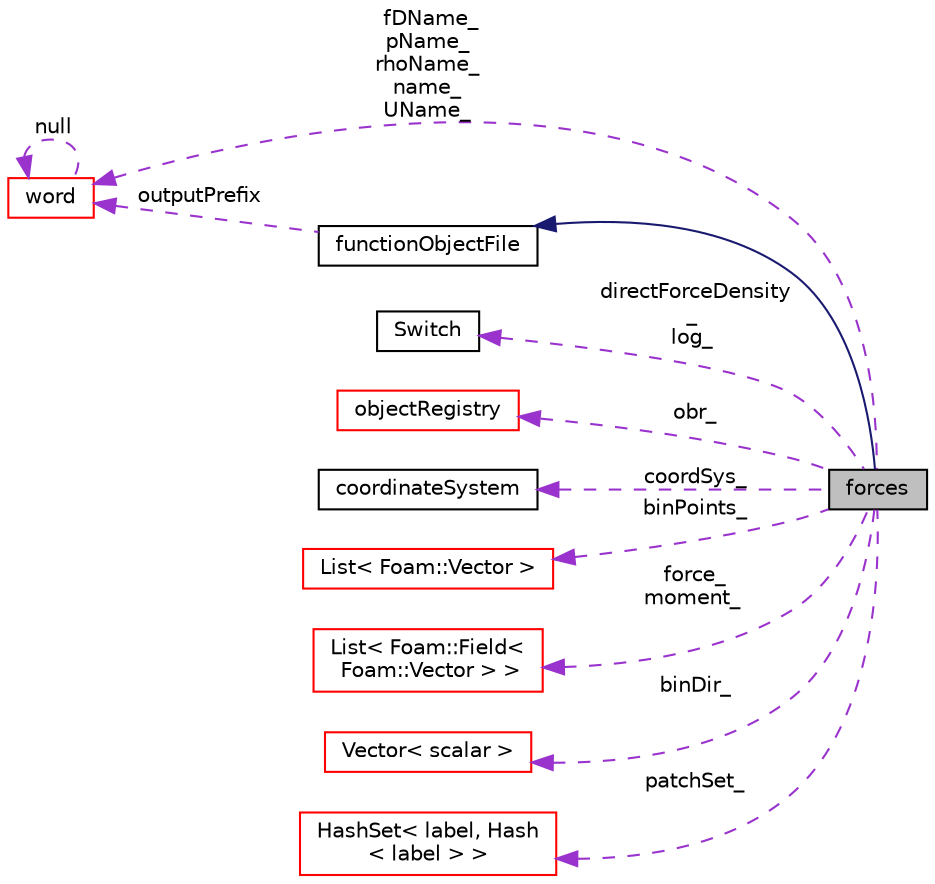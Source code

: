 digraph "forces"
{
  bgcolor="transparent";
  edge [fontname="Helvetica",fontsize="10",labelfontname="Helvetica",labelfontsize="10"];
  node [fontname="Helvetica",fontsize="10",shape=record];
  rankdir="LR";
  Node1 [label="forces",height=0.2,width=0.4,color="black", fillcolor="grey75", style="filled", fontcolor="black"];
  Node2 -> Node1 [dir="back",color="midnightblue",fontsize="10",style="solid",fontname="Helvetica"];
  Node2 [label="functionObjectFile",height=0.2,width=0.4,color="black",URL="$a00868.html",tooltip="Base class for output file data handling. "];
  Node3 -> Node2 [dir="back",color="darkorchid3",fontsize="10",style="dashed",label=" outputPrefix" ,fontname="Helvetica"];
  Node3 [label="word",height=0.2,width=0.4,color="red",URL="$a02869.html",tooltip="A class for handling words, derived from string. "];
  Node3 -> Node3 [dir="back",color="darkorchid3",fontsize="10",style="dashed",label=" null" ,fontname="Helvetica"];
  Node4 -> Node1 [dir="back",color="darkorchid3",fontsize="10",style="dashed",label=" directForceDensity\l_\nlog_" ,fontname="Helvetica"];
  Node4 [label="Switch",height=0.2,width=0.4,color="black",URL="$a02514.html",tooltip="A simple wrapper around bool so that it can be read as a word: true/false, on/off, yes/no, y/n, t/f, or none. "];
  Node5 -> Node1 [dir="back",color="darkorchid3",fontsize="10",style="dashed",label=" obr_" ,fontname="Helvetica"];
  Node5 [label="objectRegistry",height=0.2,width=0.4,color="red",URL="$a01688.html",tooltip="Registry of regIOobjects. "];
  Node6 -> Node1 [dir="back",color="darkorchid3",fontsize="10",style="dashed",label=" coordSys_" ,fontname="Helvetica"];
  Node6 [label="coordinateSystem",height=0.2,width=0.4,color="black",URL="$a00405.html",tooltip="Base class for other coordinate system specifications. "];
  Node7 -> Node1 [dir="back",color="darkorchid3",fontsize="10",style="dashed",label=" binPoints_" ,fontname="Helvetica"];
  Node7 [label="List\< Foam::Vector \>",height=0.2,width=0.4,color="red",URL="$a01364.html"];
  Node8 -> Node1 [dir="back",color="darkorchid3",fontsize="10",style="dashed",label=" force_\nmoment_" ,fontname="Helvetica"];
  Node8 [label="List\< Foam::Field\<\l Foam::Vector \> \>",height=0.2,width=0.4,color="red",URL="$a01364.html"];
  Node9 -> Node1 [dir="back",color="darkorchid3",fontsize="10",style="dashed",label=" binDir_" ,fontname="Helvetica"];
  Node9 [label="Vector\< scalar \>",height=0.2,width=0.4,color="red",URL="$a02787.html"];
  Node3 -> Node1 [dir="back",color="darkorchid3",fontsize="10",style="dashed",label=" fDName_\npName_\nrhoName_\nname_\nUName_" ,fontname="Helvetica"];
  Node10 -> Node1 [dir="back",color="darkorchid3",fontsize="10",style="dashed",label=" patchSet_" ,fontname="Helvetica"];
  Node10 [label="HashSet\< label, Hash\l\< label \> \>",height=0.2,width=0.4,color="red",URL="$a00982.html"];
}
